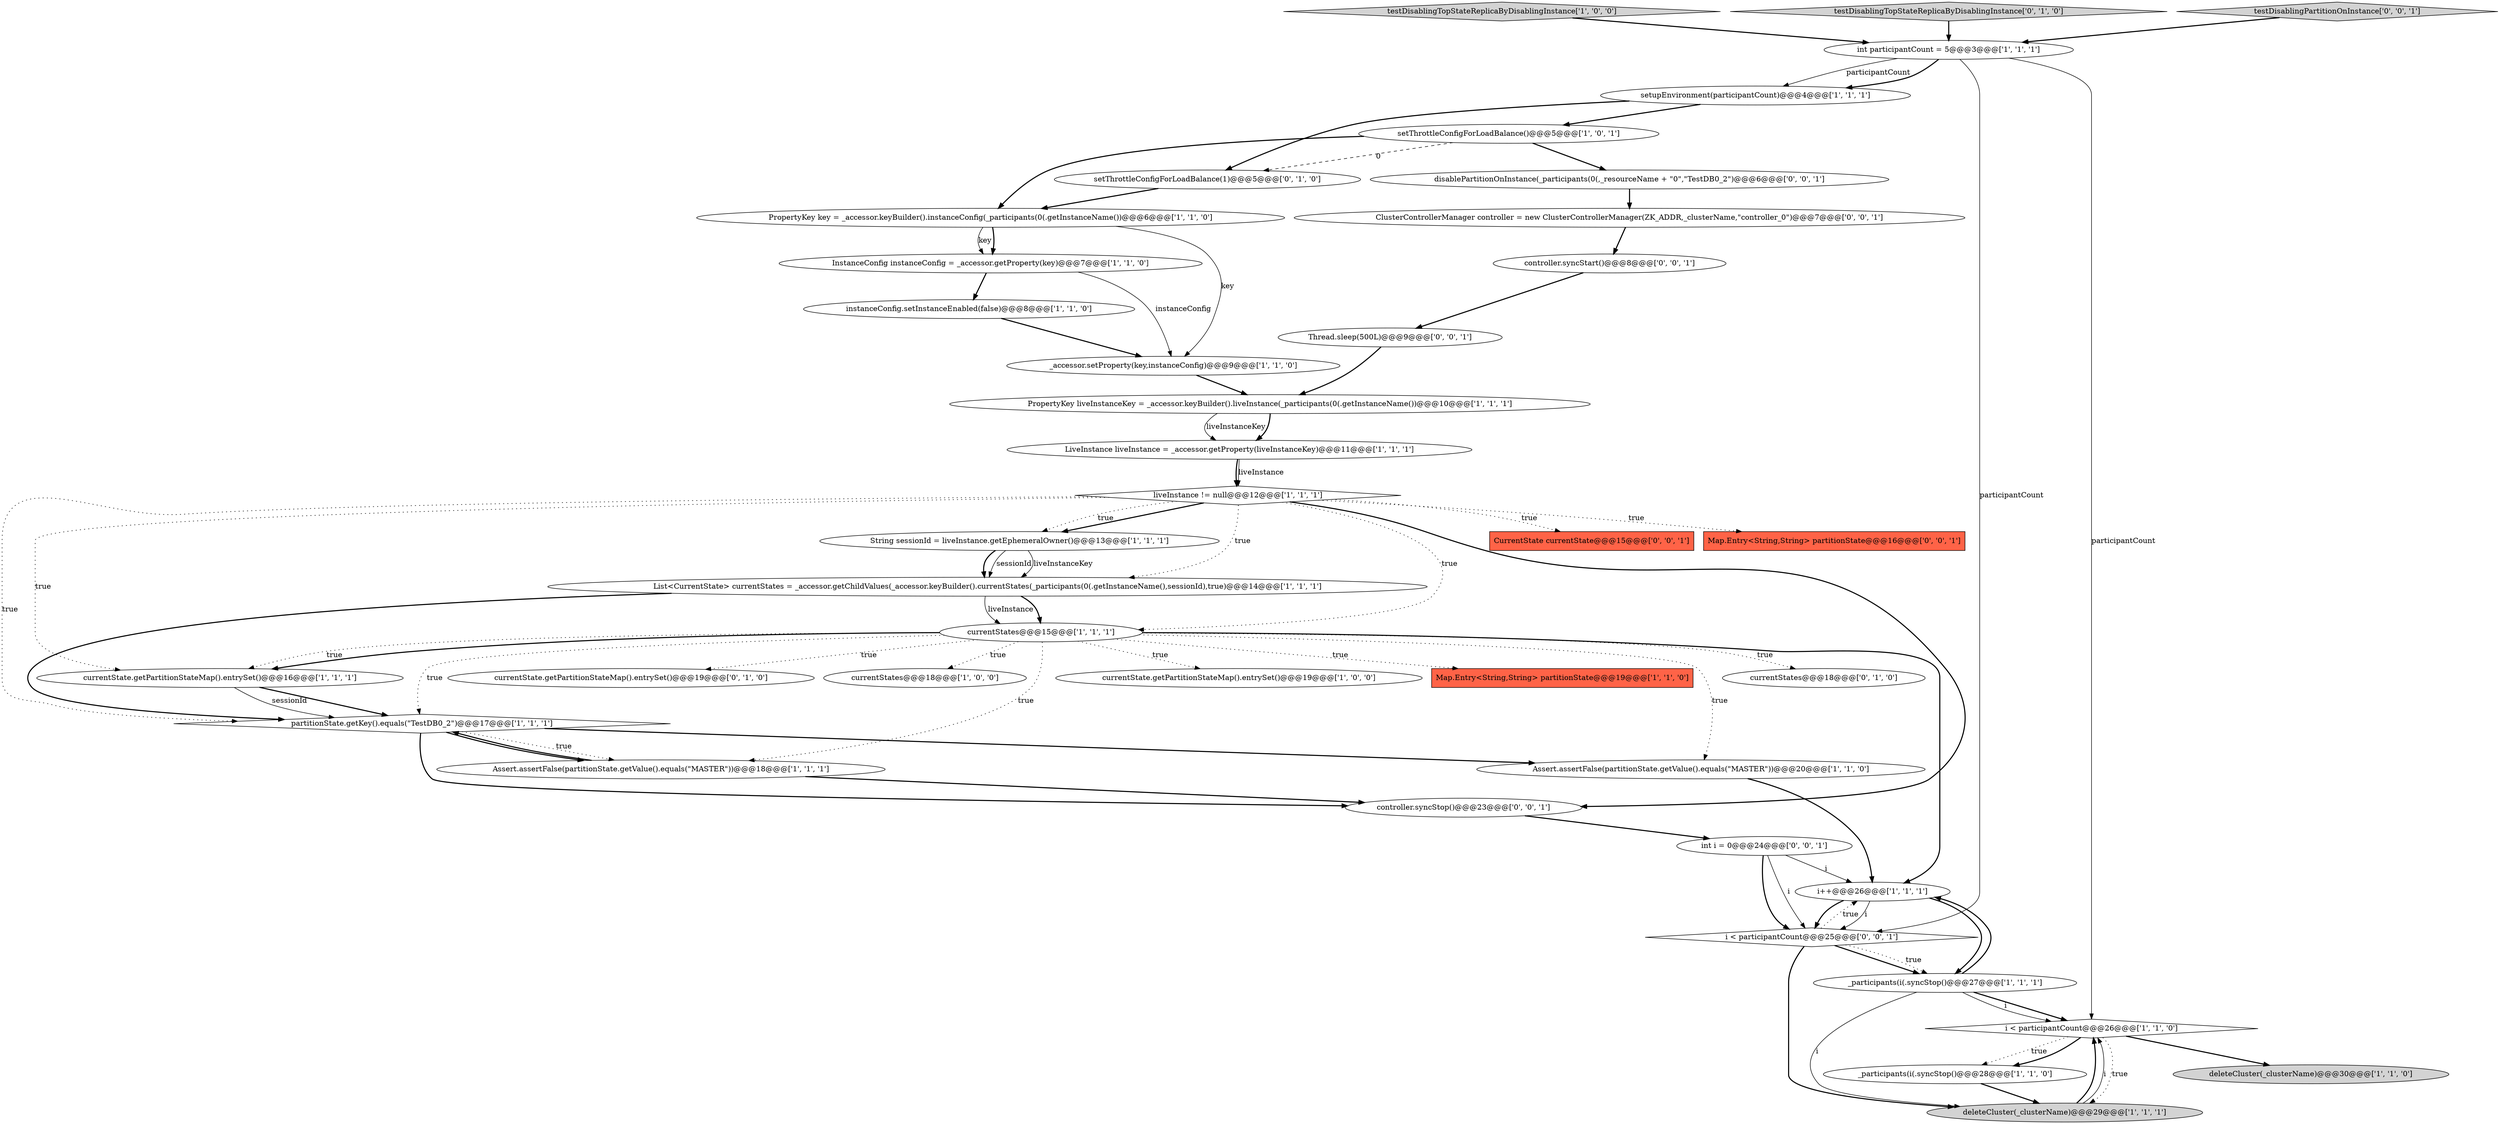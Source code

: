 digraph {
13 [style = filled, label = "Map.Entry<String,String> partitionState@@@19@@@['1', '1', '0']", fillcolor = tomato, shape = box image = "AAA0AAABBB1BBB"];
36 [style = filled, label = "int i = 0@@@24@@@['0', '0', '1']", fillcolor = white, shape = ellipse image = "AAA0AAABBB3BBB"];
23 [style = filled, label = "Assert.assertFalse(partitionState.getValue().equals(\"MASTER\"))@@@20@@@['1', '1', '0']", fillcolor = white, shape = ellipse image = "AAA0AAABBB1BBB"];
38 [style = filled, label = "i < participantCount@@@25@@@['0', '0', '1']", fillcolor = white, shape = diamond image = "AAA0AAABBB3BBB"];
3 [style = filled, label = "testDisablingTopStateReplicaByDisablingInstance['1', '0', '0']", fillcolor = lightgray, shape = diamond image = "AAA0AAABBB1BBB"];
16 [style = filled, label = "i < participantCount@@@26@@@['1', '1', '0']", fillcolor = white, shape = diamond image = "AAA0AAABBB1BBB"];
18 [style = filled, label = "i++@@@26@@@['1', '1', '1']", fillcolor = white, shape = ellipse image = "AAA0AAABBB1BBB"];
20 [style = filled, label = "setupEnvironment(participantCount)@@@4@@@['1', '1', '1']", fillcolor = white, shape = ellipse image = "AAA0AAABBB1BBB"];
11 [style = filled, label = "deleteCluster(_clusterName)@@@29@@@['1', '1', '1']", fillcolor = lightgray, shape = ellipse image = "AAA0AAABBB1BBB"];
2 [style = filled, label = "partitionState.getKey().equals(\"TestDB0_2\")@@@17@@@['1', '1', '1']", fillcolor = white, shape = diamond image = "AAA0AAABBB1BBB"];
0 [style = filled, label = "PropertyKey key = _accessor.keyBuilder().instanceConfig(_participants(0(.getInstanceName())@@@6@@@['1', '1', '0']", fillcolor = white, shape = ellipse image = "AAA0AAABBB1BBB"];
8 [style = filled, label = "_participants(i(.syncStop()@@@27@@@['1', '1', '1']", fillcolor = white, shape = ellipse image = "AAA0AAABBB1BBB"];
4 [style = filled, label = "liveInstance != null@@@12@@@['1', '1', '1']", fillcolor = white, shape = diamond image = "AAA0AAABBB1BBB"];
34 [style = filled, label = "Map.Entry<String,String> partitionState@@@16@@@['0', '0', '1']", fillcolor = tomato, shape = box image = "AAA0AAABBB3BBB"];
9 [style = filled, label = "instanceConfig.setInstanceEnabled(false)@@@8@@@['1', '1', '0']", fillcolor = white, shape = ellipse image = "AAA0AAABBB1BBB"];
22 [style = filled, label = "String sessionId = liveInstance.getEphemeralOwner()@@@13@@@['1', '1', '1']", fillcolor = white, shape = ellipse image = "AAA0AAABBB1BBB"];
27 [style = filled, label = "testDisablingTopStateReplicaByDisablingInstance['0', '1', '0']", fillcolor = lightgray, shape = diamond image = "AAA0AAABBB2BBB"];
10 [style = filled, label = "int participantCount = 5@@@3@@@['1', '1', '1']", fillcolor = white, shape = ellipse image = "AAA0AAABBB1BBB"];
6 [style = filled, label = "setThrottleConfigForLoadBalance()@@@5@@@['1', '0', '1']", fillcolor = white, shape = ellipse image = "AAA0AAABBB1BBB"];
32 [style = filled, label = "ClusterControllerManager controller = new ClusterControllerManager(ZK_ADDR,_clusterName,\"controller_0\")@@@7@@@['0', '0', '1']", fillcolor = white, shape = ellipse image = "AAA0AAABBB3BBB"];
1 [style = filled, label = "List<CurrentState> currentStates = _accessor.getChildValues(_accessor.keyBuilder().currentStates(_participants(0(.getInstanceName(),sessionId),true)@@@14@@@['1', '1', '1']", fillcolor = white, shape = ellipse image = "AAA0AAABBB1BBB"];
28 [style = filled, label = "currentStates@@@18@@@['0', '1', '0']", fillcolor = white, shape = ellipse image = "AAA0AAABBB2BBB"];
26 [style = filled, label = "currentState.getPartitionStateMap().entrySet()@@@16@@@['1', '1', '1']", fillcolor = white, shape = ellipse image = "AAA0AAABBB1BBB"];
30 [style = filled, label = "setThrottleConfigForLoadBalance(1)@@@5@@@['0', '1', '0']", fillcolor = white, shape = ellipse image = "AAA1AAABBB2BBB"];
19 [style = filled, label = "_accessor.setProperty(key,instanceConfig)@@@9@@@['1', '1', '0']", fillcolor = white, shape = ellipse image = "AAA0AAABBB1BBB"];
29 [style = filled, label = "currentState.getPartitionStateMap().entrySet()@@@19@@@['0', '1', '0']", fillcolor = white, shape = ellipse image = "AAA0AAABBB2BBB"];
5 [style = filled, label = "currentStates@@@18@@@['1', '0', '0']", fillcolor = white, shape = ellipse image = "AAA0AAABBB1BBB"];
25 [style = filled, label = "Assert.assertFalse(partitionState.getValue().equals(\"MASTER\"))@@@18@@@['1', '1', '1']", fillcolor = white, shape = ellipse image = "AAA0AAABBB1BBB"];
17 [style = filled, label = "LiveInstance liveInstance = _accessor.getProperty(liveInstanceKey)@@@11@@@['1', '1', '1']", fillcolor = white, shape = ellipse image = "AAA0AAABBB1BBB"];
35 [style = filled, label = "Thread.sleep(500L)@@@9@@@['0', '0', '1']", fillcolor = white, shape = ellipse image = "AAA0AAABBB3BBB"];
24 [style = filled, label = "deleteCluster(_clusterName)@@@30@@@['1', '1', '0']", fillcolor = lightgray, shape = ellipse image = "AAA0AAABBB1BBB"];
39 [style = filled, label = "controller.syncStop()@@@23@@@['0', '0', '1']", fillcolor = white, shape = ellipse image = "AAA0AAABBB3BBB"];
7 [style = filled, label = "InstanceConfig instanceConfig = _accessor.getProperty(key)@@@7@@@['1', '1', '0']", fillcolor = white, shape = ellipse image = "AAA0AAABBB1BBB"];
40 [style = filled, label = "testDisablingPartitionOnInstance['0', '0', '1']", fillcolor = lightgray, shape = diamond image = "AAA0AAABBB3BBB"];
14 [style = filled, label = "_participants(i(.syncStop()@@@28@@@['1', '1', '0']", fillcolor = white, shape = ellipse image = "AAA0AAABBB1BBB"];
15 [style = filled, label = "PropertyKey liveInstanceKey = _accessor.keyBuilder().liveInstance(_participants(0(.getInstanceName())@@@10@@@['1', '1', '1']", fillcolor = white, shape = ellipse image = "AAA0AAABBB1BBB"];
37 [style = filled, label = "controller.syncStart()@@@8@@@['0', '0', '1']", fillcolor = white, shape = ellipse image = "AAA0AAABBB3BBB"];
21 [style = filled, label = "currentStates@@@15@@@['1', '1', '1']", fillcolor = white, shape = ellipse image = "AAA0AAABBB1BBB"];
33 [style = filled, label = "CurrentState currentState@@@15@@@['0', '0', '1']", fillcolor = tomato, shape = box image = "AAA0AAABBB3BBB"];
31 [style = filled, label = "disablePartitionOnInstance(_participants(0(,_resourceName + \"0\",\"TestDB0_2\")@@@6@@@['0', '0', '1']", fillcolor = white, shape = ellipse image = "AAA0AAABBB3BBB"];
12 [style = filled, label = "currentState.getPartitionStateMap().entrySet()@@@19@@@['1', '0', '0']", fillcolor = white, shape = ellipse image = "AAA0AAABBB1BBB"];
3->10 [style = bold, label=""];
8->11 [style = solid, label="i"];
6->30 [style = dashed, label="0"];
26->2 [style = bold, label=""];
20->6 [style = bold, label=""];
38->8 [style = bold, label=""];
4->21 [style = dotted, label="true"];
37->35 [style = bold, label=""];
32->37 [style = bold, label=""];
4->26 [style = dotted, label="true"];
4->22 [style = bold, label=""];
11->16 [style = bold, label=""];
14->11 [style = bold, label=""];
36->18 [style = solid, label="i"];
31->32 [style = bold, label=""];
21->5 [style = dotted, label="true"];
17->4 [style = bold, label=""];
20->30 [style = bold, label=""];
21->26 [style = bold, label=""];
21->18 [style = bold, label=""];
18->38 [style = bold, label=""];
10->16 [style = solid, label="participantCount"];
10->20 [style = solid, label="participantCount"];
38->8 [style = dotted, label="true"];
36->38 [style = bold, label=""];
1->2 [style = bold, label=""];
15->17 [style = solid, label="liveInstanceKey"];
17->4 [style = solid, label="liveInstance"];
8->16 [style = bold, label=""];
8->16 [style = solid, label="i"];
0->7 [style = bold, label=""];
7->9 [style = bold, label=""];
16->14 [style = dotted, label="true"];
21->2 [style = dotted, label="true"];
8->18 [style = bold, label=""];
39->36 [style = bold, label=""];
38->18 [style = dotted, label="true"];
35->15 [style = bold, label=""];
23->18 [style = bold, label=""];
21->29 [style = dotted, label="true"];
18->8 [style = bold, label=""];
22->1 [style = bold, label=""];
21->25 [style = dotted, label="true"];
15->17 [style = bold, label=""];
10->20 [style = bold, label=""];
11->16 [style = solid, label="i"];
9->19 [style = bold, label=""];
1->21 [style = solid, label="liveInstance"];
2->39 [style = bold, label=""];
18->38 [style = solid, label="i"];
6->0 [style = bold, label=""];
21->23 [style = dotted, label="true"];
22->1 [style = solid, label="sessionId"];
4->1 [style = dotted, label="true"];
6->31 [style = bold, label=""];
10->38 [style = solid, label="participantCount"];
30->0 [style = bold, label=""];
16->11 [style = dotted, label="true"];
0->19 [style = solid, label="key"];
38->11 [style = bold, label=""];
21->28 [style = dotted, label="true"];
4->22 [style = dotted, label="true"];
26->2 [style = solid, label="sessionId"];
4->2 [style = dotted, label="true"];
4->33 [style = dotted, label="true"];
16->24 [style = bold, label=""];
25->2 [style = bold, label=""];
1->21 [style = bold, label=""];
4->39 [style = bold, label=""];
19->15 [style = bold, label=""];
2->25 [style = dotted, label="true"];
2->25 [style = bold, label=""];
25->39 [style = bold, label=""];
40->10 [style = bold, label=""];
21->26 [style = dotted, label="true"];
4->34 [style = dotted, label="true"];
7->19 [style = solid, label="instanceConfig"];
22->1 [style = solid, label="liveInstanceKey"];
16->14 [style = bold, label=""];
27->10 [style = bold, label=""];
36->38 [style = solid, label="i"];
21->12 [style = dotted, label="true"];
0->7 [style = solid, label="key"];
2->23 [style = bold, label=""];
21->13 [style = dotted, label="true"];
}
